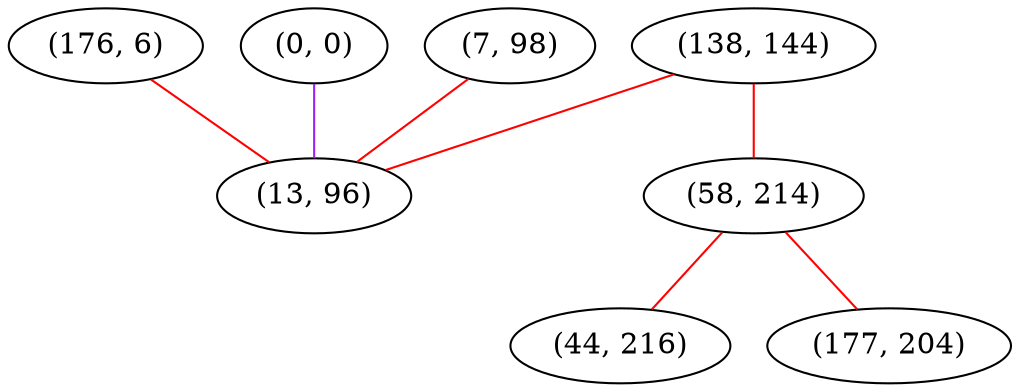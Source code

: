 graph "" {
"(176, 6)";
"(0, 0)";
"(138, 144)";
"(58, 214)";
"(44, 216)";
"(7, 98)";
"(177, 204)";
"(13, 96)";
"(176, 6)" -- "(13, 96)"  [color=red, key=0, weight=1];
"(0, 0)" -- "(13, 96)"  [color=purple, key=0, weight=4];
"(138, 144)" -- "(58, 214)"  [color=red, key=0, weight=1];
"(138, 144)" -- "(13, 96)"  [color=red, key=0, weight=1];
"(58, 214)" -- "(177, 204)"  [color=red, key=0, weight=1];
"(58, 214)" -- "(44, 216)"  [color=red, key=0, weight=1];
"(7, 98)" -- "(13, 96)"  [color=red, key=0, weight=1];
}
